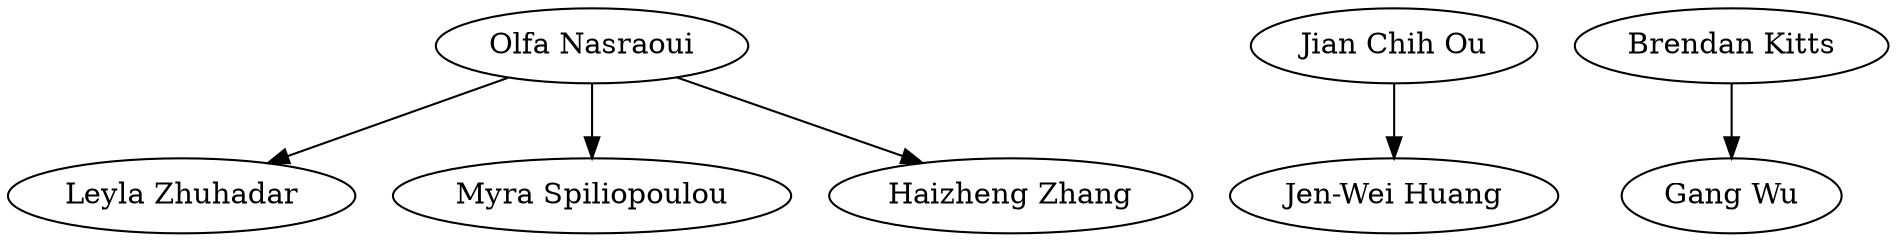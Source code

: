 strict digraph G{
"Olfa Nasraoui" -> "Leyla Zhuhadar"
"Jian Chih Ou" -> "Jen-Wei Huang"
"Brendan Kitts" -> "Gang Wu"
"Olfa Nasraoui" -> "Myra Spiliopoulou"
"Olfa Nasraoui" -> "Haizheng Zhang"
}